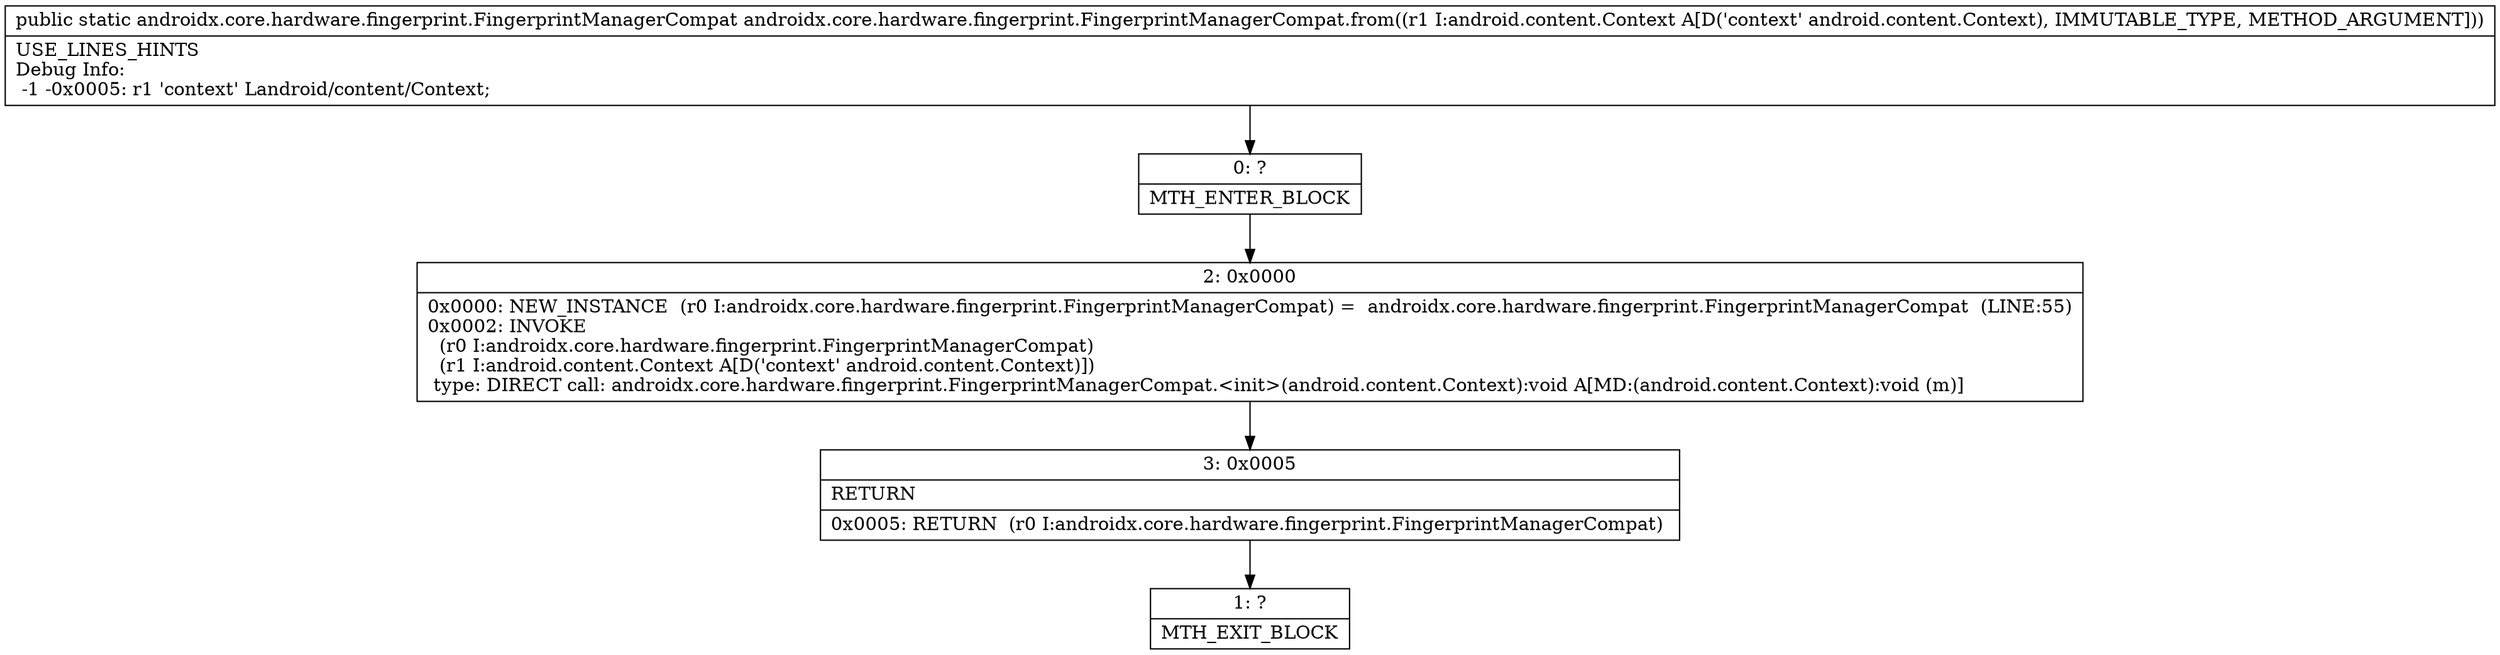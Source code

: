 digraph "CFG forandroidx.core.hardware.fingerprint.FingerprintManagerCompat.from(Landroid\/content\/Context;)Landroidx\/core\/hardware\/fingerprint\/FingerprintManagerCompat;" {
Node_0 [shape=record,label="{0\:\ ?|MTH_ENTER_BLOCK\l}"];
Node_2 [shape=record,label="{2\:\ 0x0000|0x0000: NEW_INSTANCE  (r0 I:androidx.core.hardware.fingerprint.FingerprintManagerCompat) =  androidx.core.hardware.fingerprint.FingerprintManagerCompat  (LINE:55)\l0x0002: INVOKE  \l  (r0 I:androidx.core.hardware.fingerprint.FingerprintManagerCompat)\l  (r1 I:android.content.Context A[D('context' android.content.Context)])\l type: DIRECT call: androidx.core.hardware.fingerprint.FingerprintManagerCompat.\<init\>(android.content.Context):void A[MD:(android.content.Context):void (m)]\l}"];
Node_3 [shape=record,label="{3\:\ 0x0005|RETURN\l|0x0005: RETURN  (r0 I:androidx.core.hardware.fingerprint.FingerprintManagerCompat) \l}"];
Node_1 [shape=record,label="{1\:\ ?|MTH_EXIT_BLOCK\l}"];
MethodNode[shape=record,label="{public static androidx.core.hardware.fingerprint.FingerprintManagerCompat androidx.core.hardware.fingerprint.FingerprintManagerCompat.from((r1 I:android.content.Context A[D('context' android.content.Context), IMMUTABLE_TYPE, METHOD_ARGUMENT]))  | USE_LINES_HINTS\lDebug Info:\l  \-1 \-0x0005: r1 'context' Landroid\/content\/Context;\l}"];
MethodNode -> Node_0;Node_0 -> Node_2;
Node_2 -> Node_3;
Node_3 -> Node_1;
}


